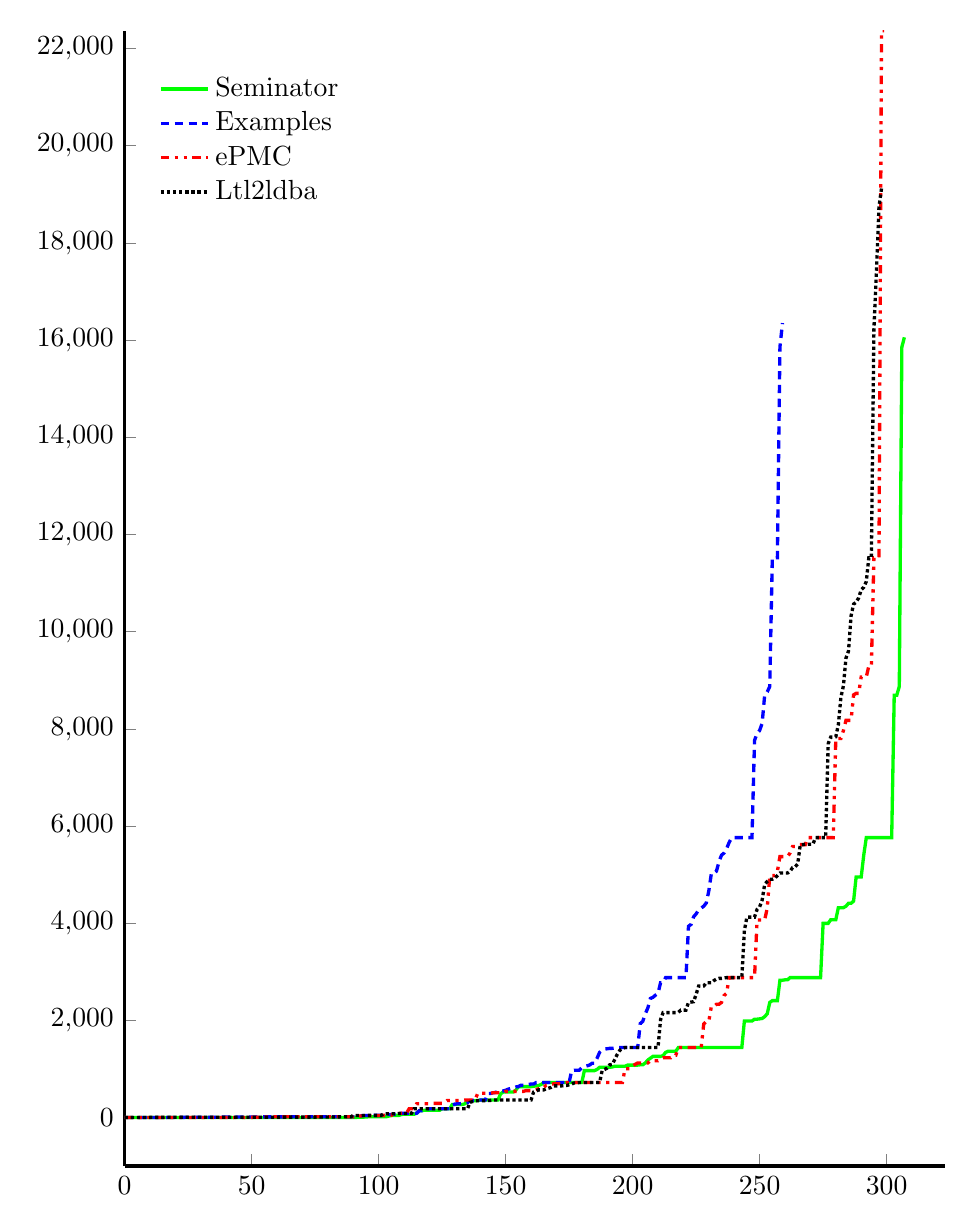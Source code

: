 \begin{tikzpicture}
\pgfplotsset{
	compat=newest,
	scaled y ticks=false
}
\begin{axis}[
	very thick=true,
	no markers=true,
	axis x line*=bottom,
	axis y line*=left,
	width=12cm,
	height=16cm,
	cycle list={%
		{green, solid},
		{blue, densely dashed},
		{red, dashdotdotted},
		{black, densely dotted},
		{brown, loosely dashdotted}
	},
	xlabel near ticks=true,
	ylabel near ticks=true,
	xmin=0,
	ymin=-1000,
	legend pos=north west,
	every axis legend/.append style={
		cells={
			anchor=west,
		},
		draw=none,
	},
	xmax=323,
	ymax=22364.0,
	%
	]
	\addplot coordinates {(0,1.0) (1,1.0) (2,1.0) (3,1.0) (4,1.0) (5,1.0) (6,1.0) (7,1.0) (8,1.0) (9,1.0) (10,1.0) (11,1.0) (12,1.0) (13,1.0) (14,1.0) (15,1.0) (16,1.0) (17,1.0) (18,1.0) (19,1.0) (20,1.0) (21,1.0) (22,1.0) (23,1.0) (24,1.0) (25,1.0) (26,1.0) (27,1.0) (28,1.0) (29,1.0) (30,1.0) (31,1.0) (32,1.0) (33,1.0) (34,1.0) (35,1.0) (36,1.0) (37,1.0) (38,1.0) (39,1.0) (40,1.0) (41,1.0) (42,1.0) (43,1.0) (44,1.0) (45,1.0) (46,1.0) (47,1.0) (48,1.0) (49,1.0) (50,1.0) (51,1.0) (52,1.0) (53,1.0) (54,1.0) (55,1.0) (56,1.0) (57,1.0) (58,1.0) (59,1.0) (60,1.0) (61,1.0) (62,1.0) (63,1.0) (64,1.0) (65,1.0) (66,1.0) (67,1.0) (68,1.0) (69,1.0) (70,1.0) (71,1.0) (72,1.0) (73,1.0) (74,1.0) (75,1.0) (76,1.0) (77,1.0) (78,1.0) (79,1.0) (80,1.0) (81,1.0) (82,1.0) (83,1.0) (84,1.0) (85,1.0) (86,1.0) (87,1.0) (88,1.0) (89,1.0) (90,3.0) (91,3.0) (92,5.0) (93,5.0) (94,7.0) (95,13.0) (96,15.0) (97,15.0) (98,15.0) (99,15.0) (100,15.0) (101,15.0) (102,15.0) (103,15.0) (104,31.0) (105,43.0) (106,43.0) (107,45.0) (108,45.0) (109,62.0) (110,68.0) (111,68.0) (112,68.0) (113,68.0) (114,68.0) (115,90.0) (116,141.0) (117,141.0) (118,149.0) (119,149.0) (120,149.0) (121,149.0) (122,149.0) (123,149.0) (124,149.0) (125,180.0) (126,180.0) (127,180.0) (128,180.0) (129,269.0) (130,269.0) (131,269.0) (132,269.0) (133,269.0) (134,284.0) (135,344.0) (136,344.0) (137,344.0) (138,344.0) (139,352.0) (140,360.0) (141,360.0) (142,360.0) (143,360.0) (144,360.0) (145,360.0) (146,360.0) (147,360.0) (148,486.0) (149,524.0) (150,524.0) (151,524.0) (152,524.0) (153,524.0) (154,561.0) (155,636.0) (156,636.0) (157,636.0) (158,636.0) (159,636.0) (160,636.0) (161,644.0) (162,651.0) (163,659.0) (164,681.0) (165,720.0) (166,720.0) (167,720.0) (168,720.0) (169,720.0) (170,720.0) (171,720.0) (172,720.0) (173,720.0) (174,720.0) (175,720.0) (176,720.0) (177,720.0) (178,720.0) (179,720.0) (180,720.0) (181,966.0) (182,966.0) (183,966.0) (184,966.0) (185,966.0) (186,989.0) (187,1034.0) (188,1034.0) (189,1034.0) (190,1034.0) (191,1034.0) (192,1041.0) (193,1056.0) (194,1056.0) (195,1056.0) (196,1056.0) (197,1056.0) (198,1079.0) (199,1079.0) (200,1079.0) (201,1079.0) (202,1079.0) (203,1086.0) (204,1086.0) (205,1124.0) (206,1184.0) (207,1221.0) (208,1259.0) (209,1259.0) (210,1259.0) (211,1259.0) (212,1274.0) (213,1341.0) (214,1364.0) (215,1364.0) (216,1364.0) (217,1364.0) (218,1440.0) (219,1440.0) (220,1440.0) (221,1440.0) (222,1440.0) (223,1440.0) (224,1440.0) (225,1440.0) (226,1440.0) (227,1440.0) (228,1440.0) (229,1440.0) (230,1440.0) (231,1440.0) (232,1440.0) (233,1440.0) (234,1440.0) (235,1440.0) (236,1440.0) (237,1440.0) (238,1440.0) (239,1440.0) (240,1440.0) (241,1440.0) (242,1440.0) (243,1440.0) (244,1986.0) (245,1986.0) (246,1986.0) (247,1986.0) (248,2024.0) (249,2024.0) (250,2031.0) (251,2039.0) (252,2076.0) (253,2136.0) (254,2369.0) (255,2406.0) (256,2406.0) (257,2406.0) (258,2826.0) (259,2826.0) (260,2834.0) (261,2834.0) (262,2880.0) (263,2880.0) (264,2880.0) (265,2880.0) (266,2880.0) (267,2880.0) (268,2880.0) (269,2880.0) (270,2880.0) (271,2880.0) (272,2880.0) (273,2880.0) (274,2880.0) (275,3996.0) (276,3996.0) (277,3996.0) (278,4071.0) (279,4071.0) (280,4071.0) (281,4319.0) (282,4319.0) (283,4319.0) (284,4349.0) (285,4409.0) (286,4409.0) (287,4454.0) (288,4949.0) (289,4949.0) (290,4949.0) (291,5399.0) (292,5760.0) (293,5760.0) (294,5760.0) (295,5760.0) (296,5760.0) (297,5760.0) (298,5760.0) (299,5760.0) (300,5760.0) (301,5760.0) (302,5760.0) (303,8691.0) (304,8691.0) (305,8871.0) (306,15854.0) (307,16056.0) (308,nan) (309,nan) (310,nan) (311,nan) (312,nan) (313,nan) (314,nan) (315,nan) (316,nan) (317,nan) (318,nan) (319,nan) (320,nan) (321,nan) (322,nan)};%
	\addlegendentry{Seminator}%
	\addplot coordinates {(0,1.0) (1,1.0) (2,1.0) (3,1.0) (4,1.0) (5,1.0) (6,1.0) (7,1.0) (8,1.0) (9,1.0) (10,1.0) (11,1.0) (12,1.0) (13,1.0) (14,1.0) (15,1.0) (16,1.0) (17,1.0) (18,1.0) (19,1.0) (20,3.0) (21,3.0) (22,3.0) (23,3.0) (24,5.0) (25,5.0) (26,5.0) (27,5.0) (28,5.0) (29,7.0) (30,7.0) (31,7.0) (32,7.0) (33,7.0) (34,7.0) (35,7.0) (36,7.0) (37,9.0) (38,9.0) (39,9.0) (40,9.0) (41,9.0) (42,9.0) (43,11.0) (44,11.0) (45,11.0) (46,11.0) (47,11.0) (48,11.0) (49,11.0) (50,11.0) (51,11.0) (52,13.0) (53,13.0) (54,13.0) (55,13.0) (56,13.0) (57,13.0) (58,13.0) (59,13.0) (60,13.0) (61,13.0) (62,13.0) (63,15.0) (64,15.0) (65,15.0) (66,15.0) (67,15.0) (68,15.0) (69,15.0) (70,15.0) (71,15.0) (72,15.0) (73,15.0) (74,15.0) (75,15.0) (76,15.0) (77,15.0) (78,15.0) (79,15.0) (80,15.0) (81,15.0) (82,15.0) (83,15.0) (84,15.0) (85,15.0) (86,15.0) (87,15.0) (88,15.0) (89,15.0) (90,15.0) (91,15.0) (92,31.0) (93,33.0) (94,41.0) (95,43.0) (96,43.0) (97,43.0) (98,45.0) (99,45.0) (100,45.0) (101,45.0) (102,45.0) (103,62.0) (104,62.0) (105,64.0) (106,68.0) (107,70.0) (108,72.0) (109,90.0) (110,90.0) (111,90.0) (112,90.0) (113,90.0) (114,90.0) (115,90.0) (116,141.0) (117,141.0) (118,172.0) (119,180.0) (120,180.0) (121,180.0) (122,180.0) (123,180.0) (124,180.0) (125,180.0) (126,180.0) (127,180.0) (128,180.0) (129,254.0) (130,276.0) (131,284.0) (132,284.0) (133,291.0) (134,299.0) (135,306.0) (136,352.0) (137,352.0) (138,360.0) (139,360.0) (140,360.0) (141,360.0) (142,360.0) (143,494.0) (144,494.0) (145,509.0) (146,516.0) (147,539.0) (148,539.0) (149,546.0) (150,561.0) (151,584.0) (152,599.0) (153,606.0) (154,629.0) (155,636.0) (156,666.0) (157,666.0) (158,681.0) (159,681.0) (160,689.0) (161,689.0) (162,720.0) (163,720.0) (164,720.0) (165,720.0) (166,720.0) (167,720.0) (168,720.0) (169,720.0) (170,720.0) (171,720.0) (172,720.0) (173,720.0) (174,720.0) (175,720.0) (176,966.0) (177,974.0) (178,974.0) (179,974.0) (180,1026.0) (181,1049.0) (182,1064.0) (183,1079.0) (184,1116.0) (185,1116.0) (186,1221.0) (187,1341.0) (188,1386.0) (189,1409.0) (190,1416.0) (191,1424.0) (192,1424.0) (193,1432.0) (194,1440.0) (195,1440.0) (196,1440.0) (197,1440.0) (198,1440.0) (199,1440.0) (200,1440.0) (201,1440.0) (202,1440.0) (203,1934.0) (204,1979.0) (205,2136.0) (206,2256.0) (207,2451.0) (208,2474.0) (209,2519.0) (210,2556.0) (211,2774.0) (212,2774.0) (213,2880.0) (214,2880.0) (215,2880.0) (216,2880.0) (217,2880.0) (218,2880.0) (219,2880.0) (220,2880.0) (221,2880.0) (222,3936.0) (223,3974.0) (224,4131.0) (225,4191.0) (226,4274.0) (227,4311.0) (228,4349.0) (229,4416.0) (230,4664.0) (231,5024.0) (232,5024.0) (233,5069.0) (234,5264.0) (235,5399.0) (236,5444.0) (237,5534.0) (238,5661.0) (239,5760.0) (240,5760.0) (241,5760.0) (242,5760.0) (243,5760.0) (244,5760.0) (245,5760.0) (246,5760.0) (247,5760.0) (248,7761.0) (249,7904.0) (250,7964.0) (251,8114.0) (252,8699.0) (253,8759.0) (254,8871.0) (255,11520.0) (256,11520.0) (257,11520.0) (258,15854.0) (259,16349.0) (260,nan) (261,nan) (262,nan) (263,nan) (264,nan) (265,nan) (266,nan) (267,nan) (268,nan) (269,nan) (270,nan) (271,nan) (272,nan) (273,nan) (274,nan) (275,nan) (276,nan) (277,nan) (278,nan) (279,nan) (280,nan) (281,nan) (282,nan) (283,nan) (284,nan) (285,nan) (286,nan) (287,nan) (288,nan) (289,nan) (290,nan) (291,nan) (292,nan) (293,nan) (294,nan) (295,nan) (296,nan) (297,nan) (298,nan) (299,nan) (300,nan) (301,nan) (302,nan) (303,nan) (304,nan) (305,nan) (306,nan) (307,nan) (308,nan) (309,nan) (310,nan) (311,nan) (312,nan) (313,nan) (314,nan) (315,nan) (316,nan) (317,nan) (318,nan) (319,nan) (320,nan) (321,nan) (322,nan)};%
	\addlegendentry{Examples}%
	\addplot coordinates {(0,1.0) (1,1.0) (2,1.0) (3,1.0) (4,1.0) (5,1.0) (6,1.0) (7,1.0) (8,1.0) (9,1.0) (10,1.0) (11,1.0) (12,1.0) (13,1.0) (14,1.0) (15,1.0) (16,1.0) (17,1.0) (18,1.0) (19,1.0) (20,1.0) (21,1.0) (22,1.0) (23,1.0) (24,1.0) (25,1.0) (26,1.0) (27,1.0) (28,1.0) (29,1.0) (30,1.0) (31,1.0) (32,1.0) (33,1.0) (34,1.0) (35,1.0) (36,1.0) (37,1.0) (38,1.0) (39,1.0) (40,1.0) (41,1.0) (42,1.0) (43,1.0) (44,1.0) (45,1.0) (46,1.0) (47,1.0) (48,1.0) (49,1.0) (50,3.0) (51,5.0) (52,5.0) (53,5.0) (54,5.0) (55,9.0) (56,11.0) (57,11.0) (58,13.0) (59,15.0) (60,15.0) (61,15.0) (62,15.0) (63,15.0) (64,15.0) (65,15.0) (66,15.0) (67,15.0) (68,15.0) (69,15.0) (70,15.0) (71,15.0) (72,15.0) (73,15.0) (74,15.0) (75,15.0) (76,15.0) (77,15.0) (78,15.0) (79,15.0) (80,15.0) (81,15.0) (82,15.0) (83,15.0) (84,15.0) (85,15.0) (86,15.0) (87,15.0) (88,15.0) (89,15.0) (90,15.0) (91,33.0) (92,33.0) (93,33.0) (94,33.0) (95,35.0) (96,37.0) (97,37.0) (98,37.0) (99,37.0) (100,43.0) (101,43.0) (102,45.0) (103,45.0) (104,45.0) (105,45.0) (106,88.0) (107,88.0) (108,88.0) (109,88.0) (110,88.0) (111,90.0) (112,180.0) (113,180.0) (114,180.0) (115,284.0) (116,284.0) (117,284.0) (118,284.0) (119,284.0) (120,284.0) (121,291.0) (122,291.0) (123,291.0) (124,291.0) (125,291.0) (126,314.0) (127,352.0) (128,352.0) (129,352.0) (130,352.0) (131,352.0) (132,352.0) (133,352.0) (134,360.0) (135,360.0) (136,360.0) (137,360.0) (138,360.0) (139,501.0) (140,501.0) (141,501.0) (142,501.0) (143,501.0) (144,501.0) (145,509.0) (146,509.0) (147,509.0) (148,509.0) (149,509.0) (150,539.0) (151,539.0) (152,539.0) (153,539.0) (154,539.0) (155,539.0) (156,539.0) (157,539.0) (158,554.0) (159,554.0) (160,554.0) (161,561.0) (162,576.0) (163,591.0) (164,591.0) (165,621.0) (166,666.0) (167,666.0) (168,681.0) (169,696.0) (170,696.0) (171,696.0) (172,696.0) (173,712.0) (174,720.0) (175,720.0) (176,720.0) (177,720.0) (178,720.0) (179,720.0) (180,720.0) (181,720.0) (182,720.0) (183,720.0) (184,720.0) (185,720.0) (186,720.0) (187,720.0) (188,720.0) (189,720.0) (190,720.0) (191,720.0) (192,720.0) (193,720.0) (194,720.0) (195,720.0) (196,720.0) (197,1004.0) (198,1004.0) (199,1004.0) (200,1064.0) (201,1094.0) (202,1124.0) (203,1124.0) (204,1124.0) (205,1124.0) (206,1124.0) (207,1169.0) (208,1169.0) (209,1169.0) (210,1169.0) (211,1206.0) (212,1229.0) (213,1229.0) (214,1229.0) (215,1229.0) (216,1281.0) (217,1281.0) (218,1440.0) (219,1440.0) (220,1440.0) (221,1440.0) (222,1440.0) (223,1440.0) (224,1440.0) (225,1440.0) (226,1440.0) (227,1440.0) (228,1926.0) (229,1979.0) (230,1979.0) (231,2286.0) (232,2286.0) (233,2331.0) (234,2331.0) (235,2369.0) (236,2511.0) (237,2556.0) (238,2880.0) (239,2880.0) (240,2880.0) (241,2880.0) (242,2880.0) (243,2880.0) (244,2880.0) (245,2880.0) (246,2880.0) (247,2880.0) (248,2880.0) (249,4064.0) (250,4064.0) (251,4064.0) (252,4064.0) (253,4311.0) (254,4979.0) (255,4979.0) (256,4979.0) (257,5069.0) (258,5369.0) (259,5369.0) (260,5369.0) (261,5369.0) (262,5444.0) (263,5579.0) (264,5579.0) (265,5616.0) (266,5616.0) (267,5616.0) (268,5616.0) (269,5760.0) (270,5760.0) (271,5760.0) (272,5760.0) (273,5760.0) (274,5760.0) (275,5760.0) (276,5760.0) (277,5760.0) (278,5760.0) (279,5760.0) (280,7799.0) (281,7799.0) (282,7799.0) (283,7964.0) (284,8174.0) (285,8174.0) (286,8174.0) (287,8699.0) (288,8729.0) (289,8729.0) (290,9066.0) (291,9066.0) (292,9066.0) (293,9291.0) (294,9291.0) (295,11520.0) (296,11520.0) (297,11520.0) (298,22364.0) (299,22364.0) (300,nan) (301,nan) (302,nan) (303,nan) (304,nan) (305,nan) (306,nan) (307,nan) (308,nan) (309,nan) (310,nan) (311,nan) (312,nan) (313,nan) (314,nan) (315,nan) (316,nan) (317,nan) (318,nan) (319,nan) (320,nan) (321,nan) (322,nan)};%
	\addlegendentry{ePMC}%
	\addplot coordinates {(0,1.0) (1,1.0) (2,1.0) (3,1.0) (4,1.0) (5,1.0) (6,1.0) (7,1.0) (8,1.0) (9,1.0) (10,3.0) (11,3.0) (12,3.0) (13,3.0) (14,3.0) (15,3.0) (16,5.0) (17,5.0) (18,5.0) (19,5.0) (20,5.0) (21,5.0) (22,5.0) (23,5.0) (24,5.0) (25,5.0) (26,5.0) (27,5.0) (28,5.0) (29,5.0) (30,5.0) (31,5.0) (32,5.0) (33,5.0) (34,5.0) (35,5.0) (36,7.0) (37,7.0) (38,7.0) (39,7.0) (40,7.0) (41,7.0) (42,7.0) (43,7.0) (44,7.0) (45,7.0) (46,7.0) (47,7.0) (48,7.0) (49,7.0) (50,7.0) (51,7.0) (52,7.0) (53,7.0) (54,7.0) (55,7.0) (56,7.0) (57,7.0) (58,7.0) (59,7.0) (60,7.0) (61,9.0) (62,9.0) (63,9.0) (64,9.0) (65,9.0) (66,9.0) (67,9.0) (68,9.0) (69,9.0) (70,9.0) (71,9.0) (72,9.0) (73,9.0) (74,9.0) (75,9.0) (76,11.0) (77,11.0) (78,11.0) (79,11.0) (80,11.0) (81,11.0) (82,11.0) (83,11.0) (84,13.0) (85,15.0) (86,15.0) (87,15.0) (88,15.0) (89,15.0) (90,43.0) (91,43.0) (92,43.0) (93,43.0) (94,43.0) (95,43.0) (96,45.0) (97,45.0) (98,45.0) (99,45.0) (100,45.0) (101,45.0) (102,78.0) (103,78.0) (104,78.0) (105,78.0) (106,78.0) (107,78.0) (108,84.0) (109,84.0) (110,84.0) (111,84.0) (112,84.0) (113,90.0) (114,180.0) (115,180.0) (116,180.0) (117,180.0) (118,180.0) (119,180.0) (120,180.0) (121,180.0) (122,180.0) (123,180.0) (124,180.0) (125,180.0) (126,180.0) (127,180.0) (128,180.0) (129,180.0) (130,180.0) (131,180.0) (132,180.0) (133,180.0) (134,180.0) (135,180.0) (136,314.0) (137,329.0) (138,344.0) (139,344.0) (140,344.0) (141,344.0) (142,344.0) (143,352.0) (144,352.0) (145,360.0) (146,360.0) (147,360.0) (148,360.0) (149,360.0) (150,360.0) (151,360.0) (152,360.0) (153,360.0) (154,360.0) (155,360.0) (156,360.0) (157,360.0) (158,360.0) (159,360.0) (160,360.0) (161,524.0) (162,546.0) (163,569.0) (164,569.0) (165,569.0) (166,591.0) (167,606.0) (168,621.0) (169,651.0) (170,651.0) (171,651.0) (172,651.0) (173,659.0) (174,659.0) (175,674.0) (176,689.0) (177,712.0) (178,712.0) (179,720.0) (180,720.0) (181,720.0) (182,720.0) (183,720.0) (184,720.0) (185,720.0) (186,720.0) (187,720.0) (188,966.0) (189,989.0) (190,1019.0) (191,1086.0) (192,1094.0) (193,1199.0) (194,1304.0) (195,1386.0) (196,1424.0) (197,1440.0) (198,1440.0) (199,1440.0) (200,1440.0) (201,1440.0) (202,1440.0) (203,1440.0) (204,1440.0) (205,1440.0) (206,1440.0) (207,1440.0) (208,1440.0) (209,1440.0) (210,1440.0) (211,2016.0) (212,2159.0) (213,2159.0) (214,2159.0) (215,2159.0) (216,2159.0) (217,2159.0) (218,2166.0) (219,2211.0) (220,2211.0) (221,2211.0) (222,2369.0) (223,2376.0) (224,2384.0) (225,2534.0) (226,2706.0) (227,2706.0) (228,2706.0) (229,2774.0) (230,2774.0) (231,2774.0) (232,2819.0) (233,2849.0) (234,2864.0) (235,2864.0) (236,2872.0) (237,2880.0) (238,2880.0) (239,2880.0) (240,2880.0) (241,2880.0) (242,2880.0) (243,2880.0) (244,3846.0) (245,4124.0) (246,4124.0) (247,4124.0) (248,4124.0) (249,4281.0) (250,4334.0) (251,4476.0) (252,4799.0) (253,4859.0) (254,4904.0) (255,4904.0) (256,4926.0) (257,4979.0) (258,5031.0) (259,5031.0) (260,5031.0) (261,5031.0) (262,5069.0) (263,5144.0) (264,5159.0) (265,5219.0) (266,5609.0) (267,5616.0) (268,5624.0) (269,5624.0) (270,5624.0) (271,5624.0) (272,5760.0) (273,5760.0) (274,5760.0) (275,5760.0) (276,5760.0) (277,7694.0) (278,7829.0) (279,7829.0) (280,7836.0) (281,8084.0) (282,8646.0) (283,8886.0) (284,9456.0) (285,9599.0) (286,10319.0) (287,10566.0) (288,10604.0) (289,10694.0) (290,10859.0) (291,10911.0) (292,11031.0) (293,11520.0) (294,11520.0) (295,16221.0) (296,17421.0) (297,18741.0) (298,19124.0) (299,nan) (300,nan) (301,nan) (302,nan) (303,nan) (304,nan) (305,nan) (306,nan) (307,nan) (308,nan) (309,nan) (310,nan) (311,nan) (312,nan) (313,nan) (314,nan) (315,nan) (316,nan) (317,nan) (318,nan) (319,nan) (320,nan) (321,nan) (322,nan)};%
	\addlegendentry{Ltl2ldba}%
\end{axis}
\end{tikzpicture}

